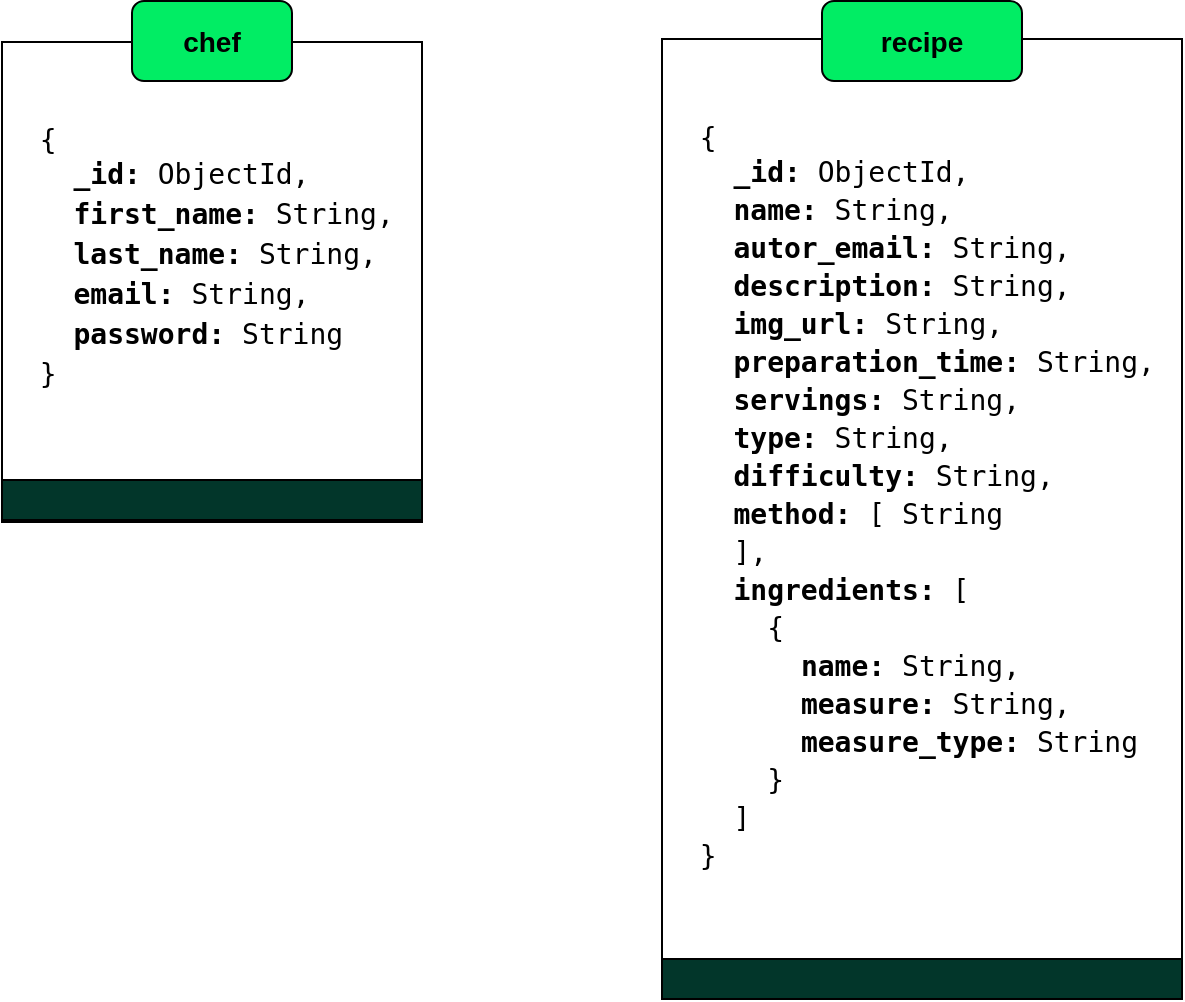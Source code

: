 <mxfile version="28.0.6">
  <diagram name="Page-1" id="YdAsD7GNScidPOX96TG3">
    <mxGraphModel dx="1426" dy="848" grid="1" gridSize="10" guides="1" tooltips="1" connect="1" arrows="1" fold="1" page="1" pageScale="1" pageWidth="850" pageHeight="1100" background="none" math="0" shadow="0">
      <root>
        <mxCell id="0" />
        <mxCell id="1" parent="0" />
        <mxCell id="kyY17FwPLqYD7eKamIU5-1" value="&lt;div&gt;&lt;span style=&quot;background-color: light-dark(#ffffff, var(--ge-dark-color, #121212)); color: light-dark(rgb(0, 0, 0), rgb(255, 255, 255)); font-family: &amp;quot;Droid Sans Mono&amp;quot;, monospace, monospace; font-size: 14px; white-space: pre;&quot;&gt;&lt;br&gt;&lt;/span&gt;&lt;/div&gt;&lt;div&gt;&lt;span style=&quot;background-color: light-dark(#ffffff, var(--ge-dark-color, #121212)); color: light-dark(rgb(0, 0, 0), rgb(255, 255, 255)); font-family: &amp;quot;Droid Sans Mono&amp;quot;, monospace, monospace; font-size: 14px; white-space: pre;&quot;&gt;&lt;br&gt;&lt;/span&gt;&lt;/div&gt;&lt;div&gt;&lt;span style=&quot;background-color: light-dark(#ffffff, var(--ge-dark-color, #121212)); color: light-dark(rgb(0, 0, 0), rgb(255, 255, 255)); font-family: &amp;quot;Droid Sans Mono&amp;quot;, monospace, monospace; font-size: 14px; white-space: pre;&quot;&gt;  {&lt;/span&gt;&lt;/div&gt;&lt;div&gt;&lt;div style=&quot;line-height: 19px;&quot;&gt;&lt;div style=&quot;&quot;&gt;&lt;font face=&quot;Droid Sans Mono, monospace, monospace&quot; style=&quot;background-color: light-dark(#ffffff, var(--ge-dark-color, #121212)); font-size: 14px; white-space: pre; color: rgb(0, 0, 0);&quot;&gt;    &lt;b&gt;_id:&lt;/b&gt; ObjectId,&lt;br&gt;    &lt;b&gt;first_name:&lt;/b&gt; &lt;span style=&quot;font-family: &amp;quot;Droid Sans Mono&amp;quot;, &amp;quot;monospace&amp;quot;, monospace;&quot;&gt;String&lt;/span&gt;,&lt;br&gt;    &lt;b&gt;last_name:&lt;/b&gt; &lt;span style=&quot;font-family: &amp;quot;Droid Sans Mono&amp;quot;, &amp;quot;monospace&amp;quot;, monospace;&quot;&gt;String&lt;/span&gt;,&lt;br&gt;    &lt;b&gt;email:&lt;/b&gt; &lt;span style=&quot;font-family: &amp;quot;Droid Sans Mono&amp;quot;, &amp;quot;monospace&amp;quot;, monospace;&quot;&gt;String&lt;/span&gt;,&lt;br&gt;    &lt;b&gt;password:&lt;/b&gt; &lt;span style=&quot;font-family: &amp;quot;Droid Sans Mono&amp;quot;, &amp;quot;monospace&amp;quot;, monospace;&quot;&gt;String&lt;/span&gt;&lt;br&gt;  }&lt;/font&gt;&lt;/div&gt;&lt;/div&gt;&lt;/div&gt;" style="rounded=0;whiteSpace=wrap;html=1;align=left;verticalAlign=top;" parent="1" vertex="1">
          <mxGeometry x="130" y="80" width="210" height="240" as="geometry" />
        </mxCell>
        <mxCell id="kyY17FwPLqYD7eKamIU5-5" value="&lt;b&gt;chef&lt;/b&gt;" style="rounded=1;whiteSpace=wrap;html=1;fillColor=#01ED64;strokeColor=default;fontSize=14;" parent="1" vertex="1">
          <mxGeometry x="195" y="59.5" width="80" height="40" as="geometry" />
        </mxCell>
        <mxCell id="kyY17FwPLqYD7eKamIU5-6" value="" style="rounded=0;whiteSpace=wrap;html=1;fillColor=#02362A;fontColor=#333333;strokeColor=default;" parent="1" vertex="1">
          <mxGeometry x="130" y="299" width="210" height="20" as="geometry" />
        </mxCell>
        <mxCell id="MgNhel2gfNWorDjfR7G3-1" value="&lt;div&gt;&lt;span style=&quot;background-color: light-dark(#ffffff, var(--ge-dark-color, #121212)); font-family: &amp;quot;Droid Sans Mono&amp;quot;, &amp;quot;monospace&amp;quot;, monospace; font-size: 14px; white-space: pre; color: light-dark(rgb(0, 0, 0), rgb(255, 255, 255));&quot;&gt;&lt;br&gt;&lt;/span&gt;&lt;/div&gt;&lt;div&gt;&lt;span style=&quot;background-color: light-dark(#ffffff, var(--ge-dark-color, #121212)); font-family: &amp;quot;Droid Sans Mono&amp;quot;, &amp;quot;monospace&amp;quot;, monospace; font-size: 14px; white-space: pre; color: light-dark(rgb(0, 0, 0), rgb(255, 255, 255));&quot;&gt;&lt;br&gt;&lt;/span&gt;&lt;/div&gt;&lt;div&gt;&lt;span style=&quot;background-color: light-dark(#ffffff, var(--ge-dark-color, #121212)); font-family: &amp;quot;Droid Sans Mono&amp;quot;, &amp;quot;monospace&amp;quot;, monospace; font-size: 14px; white-space: pre; color: light-dark(rgb(0, 0, 0), rgb(255, 255, 255));&quot;&gt;  {&lt;/span&gt;&lt;/div&gt;&lt;div&gt;&lt;div style=&quot;font-family: &amp;quot;Droid Sans Mono&amp;quot;, &amp;quot;monospace&amp;quot;, monospace; font-size: 14px; line-height: 19px; white-space: pre;&quot;&gt;&lt;div style=&quot;&quot;&gt;&lt;span style=&quot;background-color: light-dark(#ffffff, var(--ge-dark-color, #121212));&quot;&gt;&lt;font style=&quot;color: rgb(0, 0, 0);&quot;&gt;    &lt;b&gt;_id:&lt;/b&gt; ObjectId,&lt;/font&gt;&lt;/span&gt;&lt;/div&gt;&lt;div style=&quot;&quot;&gt;&lt;span style=&quot;background-color: light-dark(#ffffff, var(--ge-dark-color, #121212));&quot;&gt;&lt;font style=&quot;color: rgb(0, 0, 0);&quot;&gt;    &lt;b&gt;name:&lt;/b&gt; String,&lt;/font&gt;&lt;/span&gt;&lt;/div&gt;&lt;div style=&quot;&quot;&gt;&lt;span style=&quot;background-color: light-dark(#ffffff, var(--ge-dark-color, #121212));&quot;&gt;&lt;font style=&quot;color: rgb(0, 0, 0);&quot;&gt;    &lt;b&gt;autor_email:&lt;/b&gt; String,&lt;/font&gt;&lt;/span&gt;&lt;/div&gt;&lt;div style=&quot;&quot;&gt;&lt;span style=&quot;background-color: light-dark(#ffffff, var(--ge-dark-color, #121212));&quot;&gt;&lt;font style=&quot;color: rgb(0, 0, 0);&quot;&gt;    &lt;b&gt;description:&lt;/b&gt; String,&lt;/font&gt;&lt;/span&gt;&lt;/div&gt;&lt;div style=&quot;&quot;&gt;&lt;span style=&quot;background-color: light-dark(#ffffff, var(--ge-dark-color, #121212));&quot;&gt;&lt;font style=&quot;color: rgb(0, 0, 0);&quot;&gt;    &lt;b&gt;img_url:&lt;/b&gt; String,&lt;/font&gt;&lt;/span&gt;&lt;/div&gt;&lt;div style=&quot;&quot;&gt;&lt;span style=&quot;background-color: light-dark(#ffffff, var(--ge-dark-color, #121212));&quot;&gt;&lt;font style=&quot;color: rgb(0, 0, 0);&quot;&gt;    &lt;b&gt;preparation_time:&lt;/b&gt; String,&lt;/font&gt;&lt;/span&gt;&lt;/div&gt;&lt;div style=&quot;&quot;&gt;&lt;span style=&quot;background-color: light-dark(#ffffff, var(--ge-dark-color, #121212));&quot;&gt;&lt;font style=&quot;color: rgb(0, 0, 0);&quot;&gt;    &lt;b&gt;servings:&lt;/b&gt; String,&lt;/font&gt;&lt;/span&gt;&lt;/div&gt;&lt;div style=&quot;&quot;&gt;&lt;span style=&quot;background-color: light-dark(#ffffff, var(--ge-dark-color, #121212));&quot;&gt;&lt;font style=&quot;color: rgb(0, 0, 0);&quot;&gt;    &lt;b&gt;type:&lt;/b&gt; String,&lt;/font&gt;&lt;/span&gt;&lt;/div&gt;&lt;div style=&quot;&quot;&gt;&lt;span style=&quot;background-color: light-dark(#ffffff, var(--ge-dark-color, #121212));&quot;&gt;&lt;font style=&quot;color: rgb(0, 0, 0);&quot;&gt;    &lt;b&gt;difficulty:&lt;/b&gt; String,&lt;/font&gt;&lt;/span&gt;&lt;/div&gt;&lt;div style=&quot;&quot;&gt;&lt;span style=&quot;background-color: light-dark(#ffffff, var(--ge-dark-color, #121212));&quot;&gt;&lt;font style=&quot;color: rgb(0, 0, 0);&quot;&gt;    &lt;b&gt;method:&lt;/b&gt; [ String&lt;/font&gt;&lt;/span&gt;&lt;/div&gt;&lt;div style=&quot;&quot;&gt;&lt;span style=&quot;background-color: light-dark(#ffffff, var(--ge-dark-color, #121212));&quot;&gt;&lt;font style=&quot;color: rgb(0, 0, 0);&quot;&gt;    ],&lt;/font&gt;&lt;/span&gt;&lt;/div&gt;&lt;div style=&quot;&quot;&gt;&lt;span style=&quot;background-color: light-dark(#ffffff, var(--ge-dark-color, #121212));&quot;&gt;&lt;font style=&quot;color: rgb(0, 0, 0);&quot;&gt;    &lt;b&gt;ingredients:&lt;/b&gt; [&lt;/font&gt;&lt;/span&gt;&lt;/div&gt;&lt;div style=&quot;&quot;&gt;&lt;span style=&quot;background-color: light-dark(#ffffff, var(--ge-dark-color, #121212));&quot;&gt;&lt;font style=&quot;color: rgb(0, 0, 0);&quot;&gt;      { &lt;/font&gt;&lt;/span&gt;&lt;/div&gt;&lt;div style=&quot;&quot;&gt;&lt;span style=&quot;background-color: light-dark(#ffffff, var(--ge-dark-color, #121212));&quot;&gt;&lt;font style=&quot;color: rgb(0, 0, 0);&quot;&gt;        &lt;b&gt;name:&lt;/b&gt; String, &lt;/font&gt;&lt;/span&gt;&lt;/div&gt;&lt;div style=&quot;&quot;&gt;&lt;span style=&quot;background-color: light-dark(#ffffff, var(--ge-dark-color, #121212));&quot;&gt;&lt;font style=&quot;color: rgb(0, 0, 0);&quot;&gt;        &lt;b&gt;measure:&lt;/b&gt; String,&lt;/font&gt;&lt;/span&gt;&lt;/div&gt;&lt;div style=&quot;&quot;&gt;&lt;span style=&quot;background-color: light-dark(#ffffff, var(--ge-dark-color, #121212));&quot;&gt;&lt;font style=&quot;color: rgb(0, 0, 0);&quot;&gt;        &lt;b&gt;measure_type:&lt;/b&gt; String&lt;/font&gt;&lt;/span&gt;&lt;/div&gt;&lt;div style=&quot;&quot;&gt;&lt;span style=&quot;background-color: light-dark(#ffffff, var(--ge-dark-color, #121212));&quot;&gt;&lt;font style=&quot;color: rgb(0, 0, 0);&quot;&gt;      }&lt;/font&gt;&lt;/span&gt;&lt;/div&gt;&lt;div style=&quot;&quot;&gt;&lt;span style=&quot;background-color: light-dark(#ffffff, var(--ge-dark-color, #121212));&quot;&gt;&lt;font style=&quot;color: rgb(0, 0, 0);&quot;&gt;    ]&lt;/font&gt;&lt;/span&gt;&lt;/div&gt;&lt;div style=&quot;&quot;&gt;&lt;span style=&quot;background-color: light-dark(#ffffff, var(--ge-dark-color, #121212));&quot;&gt;&lt;font style=&quot;color: rgb(0, 0, 0);&quot;&gt;  }&lt;/font&gt;&lt;/span&gt;&lt;/div&gt;&lt;/div&gt;&lt;/div&gt;" style="rounded=0;whiteSpace=wrap;html=1;align=left;verticalAlign=top;" parent="1" vertex="1">
          <mxGeometry x="460" y="78.5" width="260" height="480" as="geometry" />
        </mxCell>
        <mxCell id="MgNhel2gfNWorDjfR7G3-2" value="&lt;b&gt;recipe&lt;/b&gt;" style="rounded=1;whiteSpace=wrap;html=1;fillColor=#01ED64;strokeColor=default;fontSize=14;" parent="1" vertex="1">
          <mxGeometry x="540" y="59.5" width="100" height="40" as="geometry" />
        </mxCell>
        <mxCell id="MgNhel2gfNWorDjfR7G3-3" value="" style="rounded=0;whiteSpace=wrap;html=1;fillColor=#02362A;fontColor=#333333;strokeColor=default;" parent="1" vertex="1">
          <mxGeometry x="460" y="538.5" width="260" height="20" as="geometry" />
        </mxCell>
      </root>
    </mxGraphModel>
  </diagram>
</mxfile>
